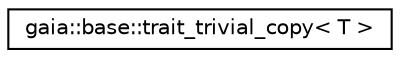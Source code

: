digraph G
{
  edge [fontname="Helvetica",fontsize="10",labelfontname="Helvetica",labelfontsize="10"];
  node [fontname="Helvetica",fontsize="10",shape=record];
  rankdir=LR;
  Node1 [label="gaia::base::trait_trivial_copy\< T \>",height=0.2,width=0.4,color="black", fillcolor="white", style="filled",URL="$d7/d87/structgaia_1_1base_1_1trait__trivial__copy.html"];
}

